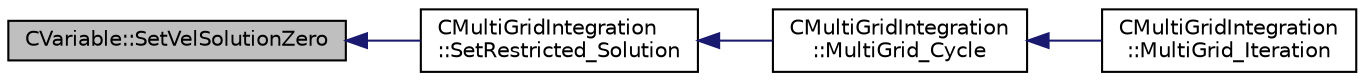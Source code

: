 digraph "CVariable::SetVelSolutionZero"
{
  edge [fontname="Helvetica",fontsize="10",labelfontname="Helvetica",labelfontsize="10"];
  node [fontname="Helvetica",fontsize="10",shape=record];
  rankdir="LR";
  Node7082 [label="CVariable::SetVelSolutionZero",height=0.2,width=0.4,color="black", fillcolor="grey75", style="filled", fontcolor="black"];
  Node7082 -> Node7083 [dir="back",color="midnightblue",fontsize="10",style="solid",fontname="Helvetica"];
  Node7083 [label="CMultiGridIntegration\l::SetRestricted_Solution",height=0.2,width=0.4,color="black", fillcolor="white", style="filled",URL="$class_c_multi_grid_integration.html#a57c0f097c58c1d36ef8156b91350fd60",tooltip="Restrict solution from fine grid to a coarse grid. "];
  Node7083 -> Node7084 [dir="back",color="midnightblue",fontsize="10",style="solid",fontname="Helvetica"];
  Node7084 [label="CMultiGridIntegration\l::MultiGrid_Cycle",height=0.2,width=0.4,color="black", fillcolor="white", style="filled",URL="$class_c_multi_grid_integration.html#aa9a52a00a3417c465307ae6aea035f41",tooltip="Perform a Full-Approximation Storage (FAS) Multigrid. "];
  Node7084 -> Node7085 [dir="back",color="midnightblue",fontsize="10",style="solid",fontname="Helvetica"];
  Node7085 [label="CMultiGridIntegration\l::MultiGrid_Iteration",height=0.2,width=0.4,color="black", fillcolor="white", style="filled",URL="$class_c_multi_grid_integration.html#af0b4014222a37402257b735d2ca32a81",tooltip="This subroutine calls the MultiGrid_Cycle and also prepare the multigrid levels and the monitoring..."];
}
